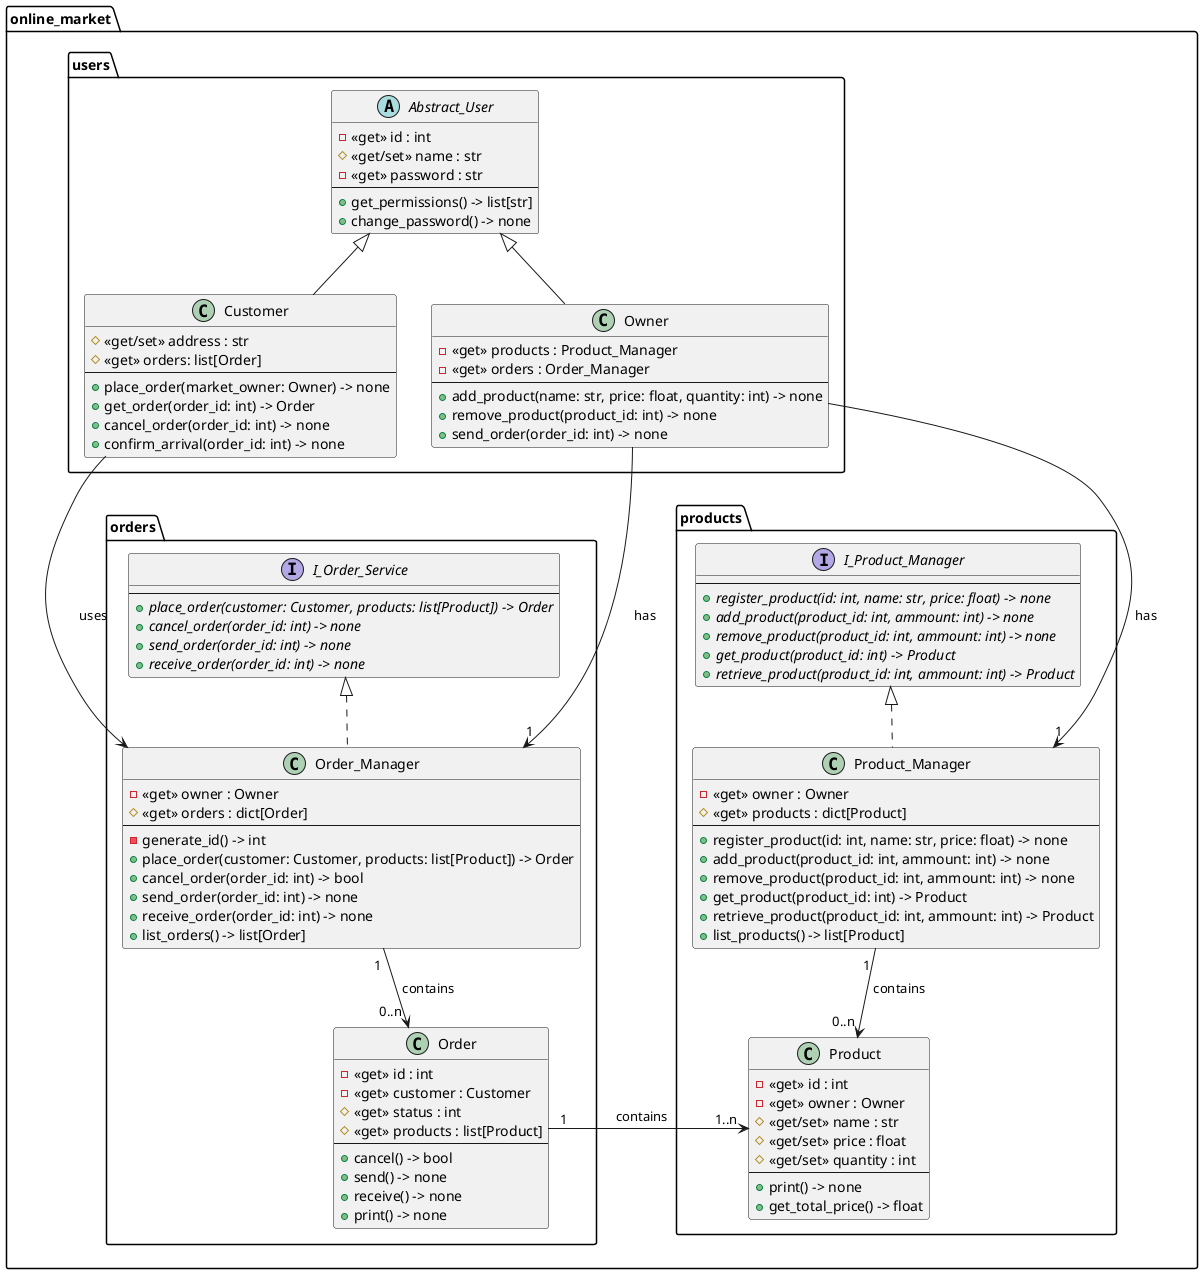 @startuml online_market
package online_market {
    package orders {
        interface I_Order_Service {
            --
            + {abstract} place_order(customer: Customer, products: list[Product]) -> Order
            + {abstract} cancel_order(order_id: int) -> none
            + {abstract} send_order(order_id: int) -> none
            + {abstract} receive_order(order_id: int) -> none
        }

        class Order_Manager {
            - «get» owner : Owner
            # «get» orders : dict[Order]
            --
            - generate_id() -> int
            + place_order(customer: Customer, products: list[Product]) -> Order
            + cancel_order(order_id: int) -> bool
            + send_order(order_id: int) -> none
            + receive_order(order_id: int) -> none
            + list_orders() -> list[Order]
        }

        class Order {
            - «get» id : int
            - «get» customer : Customer
            # «get» status : int
            # «get» products : list[Product]
            --
            + cancel() -> bool
            + send() -> none
            + receive() -> none
            + print() -> none
        }
        
    }

    package products {
        interface I_Product_Manager {
            --
            + {abstract} register_product(id: int, name: str, price: float) -> none
            + {abstract} add_product(product_id: int, ammount: int) -> none
            + {abstract} remove_product(product_id: int, ammount: int) -> none
            + {abstract} get_product(product_id: int) -> Product
            + {abstract} retrieve_product(product_id: int, ammount: int) -> Product
        }

        class Product_Manager {
            - «get» owner : Owner
            # «get» products : dict[Product]
            --
            + register_product(id: int, name: str, price: float) -> none
            + add_product(product_id: int, ammount: int) -> none
            + remove_product(product_id: int, ammount: int) -> none
            + get_product(product_id: int) -> Product
            + retrieve_product(product_id: int, ammount: int) -> Product
            + list_products() -> list[Product]
        }

        class Product {
            - «get» id : int
            - «get» owner : Owner
            # «get/set» name : str 
            # «get/set» price : float
            # «get/set» quantity : int
            --
            + print() -> none
            + get_total_price() -> float
        }
    }

    package users {
        abstract class Abstract_User {
            - «get» id : int
            # «get/set» name : str
            - «get» password : str 
            --
            + get_permissions() -> list[str]
            + change_password() -> none
        }

        class Owner {
            - «get» products : Product_Manager
            - «get» orders : Order_Manager
            --
            + add_product(name: str, price: float, quantity: int) -> none
            + remove_product(product_id: int) -> none
            + send_order(order_id: int) -> none
        }

        class Customer {
            # «get/set» address : str
            # «get» orders: list[Order]
            --
            + place_order(market_owner: Owner) -> none
            + get_order(order_id: int) -> Order
            + cancel_order(order_id: int) -> none
            + confirm_arrival(order_id: int) -> none
        }
    }
}

' orders
I_Order_Service <|.. Order_Manager
Product " 1..n " <-right-- " 1 " Order : " contains     "

Order_Manager " 1 " --> " 0..n " Order : " contains "

' products
I_Product_Manager <|.. Product_Manager

Product_Manager " 1 " --> " 0..n " Product : " contains "

' users
Abstract_User <|-- Owner
Abstract_User <|-- Customer

Owner ---> " 1 " Order_Manager : " has "
Owner ---> " 1 " Product_Manager : " has "
Customer ---> Order_Manager : " uses "


@enduml